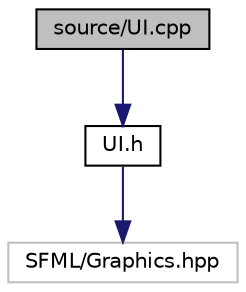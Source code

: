 digraph "source/UI.cpp"
{
  edge [fontname="Helvetica",fontsize="10",labelfontname="Helvetica",labelfontsize="10"];
  node [fontname="Helvetica",fontsize="10",shape=record];
  Node0 [label="source/UI.cpp",height=0.2,width=0.4,color="black", fillcolor="grey75", style="filled", fontcolor="black"];
  Node0 -> Node1 [color="midnightblue",fontsize="10",style="solid"];
  Node1 [label="UI.h",height=0.2,width=0.4,color="black", fillcolor="white", style="filled",URL="$UI_8h.html"];
  Node1 -> Node2 [color="midnightblue",fontsize="10",style="solid"];
  Node2 [label="SFML/Graphics.hpp",height=0.2,width=0.4,color="grey75", fillcolor="white", style="filled"];
}
